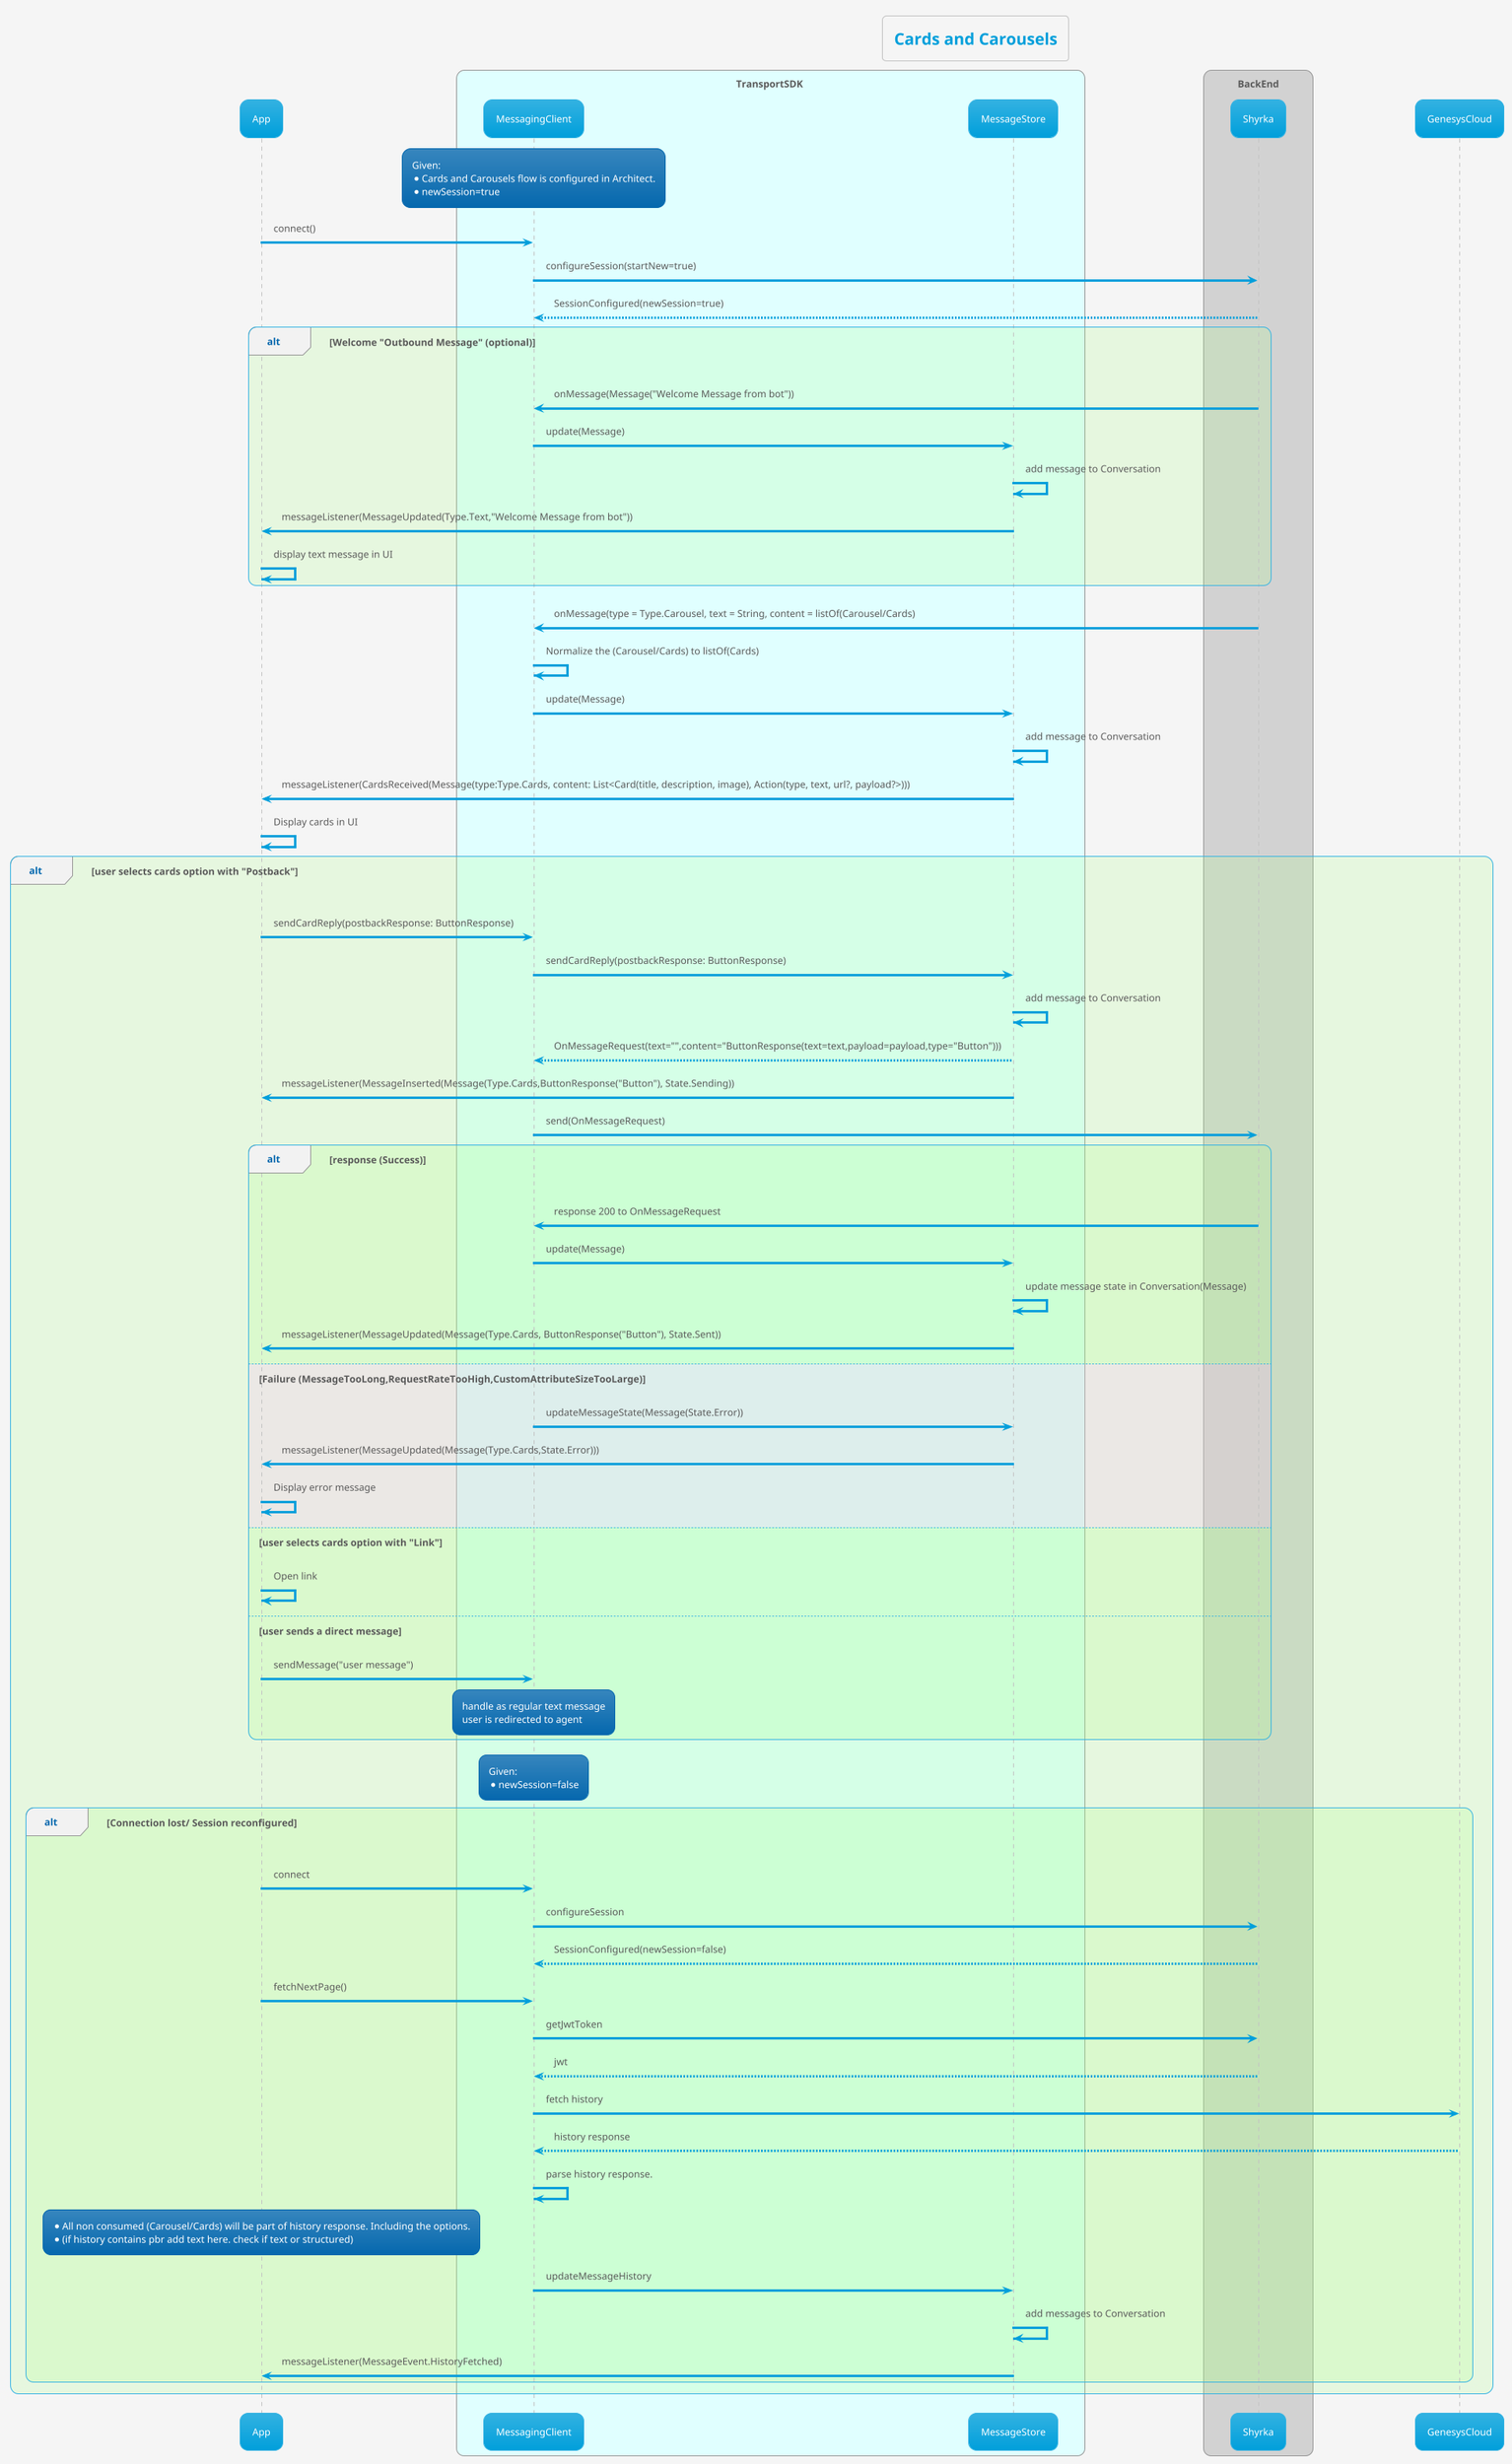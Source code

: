 @startuml
'https://plantuml.com/sequence-diagram

!theme bluegray
!pragma teoz true

skinparam backgroundColor #whitesmoke
title Cards and Carousels

participant App
box TransportSDK #lightcyan
participant MessagingClient
participant MessageStore
end box
box BackEnd
participant Shyrka
end box

rnote over MessagingClient
  Given:
  * Cards and Carousels flow is configured in Architect.
  * newSession=true
end rnote

App -> MessagingClient: connect()
MessagingClient -> Shyrka: configureSession(startNew=true)
Shyrka --> MessagingClient: SessionConfigured(newSession=true)
alt #aaff8833 Welcome "Outbound Message" (optional)
Shyrka -> MessagingClient: onMessage(Message("Welcome Message from bot"))
MessagingClient -> MessageStore: update(Message)
MessageStore -> MessageStore: add message to Conversation
MessageStore -> App: messageListener(MessageUpdated(Type.Text,"Welcome Message from bot"))
App -> App: display text message in UI
end
Shyrka -> MessagingClient: onMessage(type = Type.Carousel, text = String, content = listOf(Carousel/Cards)
MessagingClient -> MessagingClient : Normalize the (Carousel/Cards) to listOf(Cards)
MessagingClient -> MessageStore: update(Message)
MessageStore -> MessageStore: add message to Conversation
MessageStore -> App: messageListener(CardsReceived(Message(type:Type.Cards, content: List<Card(title, description, image), Action(type, text, url?, payload?>)))
App -> App: Display cards in UI

alt #aaff8833 user selects cards option with "Postback"
App -> MessagingClient: sendCardReply(postbackResponse: ButtonResponse)
MessagingClient -> MessageStore: sendCardReply(postbackResponse: ButtonResponse)
MessageStore -> MessageStore: add message to Conversation
MessageStore --> MessagingClient: OnMessageRequest(text="",content="ButtonResponse(text=text,payload=payload,type="Button")))
MessageStore -> App: messageListener(MessageInserted(Message(Type.Cards,ButtonResponse("Button"), State.Sending))
MessagingClient -> Shyrka: send(OnMessageRequest)
alt #aaff8833 response (Success)
Shyrka -> MessagingClient: response 200 to OnMessageRequest
MessagingClient -> MessageStore: update(Message)
MessageStore -> MessageStore: update message state in Conversation(Message)
MessageStore -> App: messageListener(MessageUpdated(Message(Type.Cards, ButtonResponse("Button"), State.Sent))
else #ffaaff33 Failure (MessageTooLong,RequestRateTooHigh,CustomAttributeSizeTooLarge)
MessagingClient -> MessageStore: updateMessageState(Message(State.Error))
MessageStore -> App: messageListener(MessageUpdated(Message(Type.Cards,State.Error)))
App -> App: Display error message
else #aaff8833 user selects cards option with "Link"
App -> App: Open link
else #aaff8833 user sends a direct message
App -> MessagingClient: sendMessage("user message")
rnote over MessagingClient
  handle as regular text message
  user is redirected to agent
end rnote
end

rnote over MessagingClient
  Given:
  * newSession=false
end rnote
alt #aaff8833 Connection lost/ Session reconfigured
App -> MessagingClient: connect
MessagingClient -> Shyrka: configureSession
Shyrka --> MessagingClient: SessionConfigured(newSession=false)
App -> MessagingClient: fetchNextPage()
MessagingClient -> Shyrka: getJwtToken
Shyrka --> MessagingClient:  jwt
MessagingClient -> GenesysCloud: fetch history
GenesysCloud --> MessagingClient: history response
MessagingClient -> MessagingClient: parse history response.
 rnote over App
   * All non consumed (Carousel/Cards) will be part of history response. Including the options.
   * (if history contains pbr add text here. check if text or structured)
 end rnote
MessagingClient -> MessageStore: updateMessageHistory
MessageStore -> MessageStore: add messages to Conversation
MessageStore -> App: messageListener(MessageEvent.HistoryFetched)

end

@enduml

